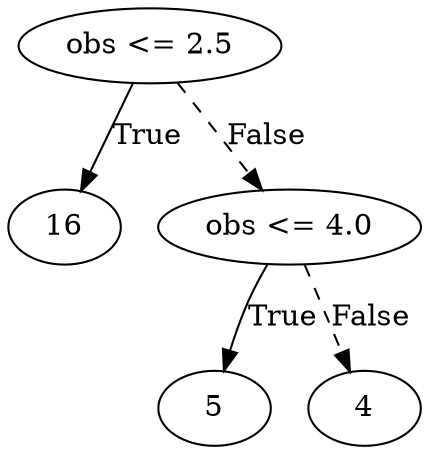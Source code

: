 digraph {
0 [label="obs <= 2.5"];
1 [label="16"];
0 -> 1 [label="True"];
2 [label="obs <= 4.0"];
3 [label="5"];
2 -> 3 [label="True"];
4 [label="4"];
2 -> 4 [style="dashed", label="False"];
0 -> 2 [style="dashed", label="False"];

}
